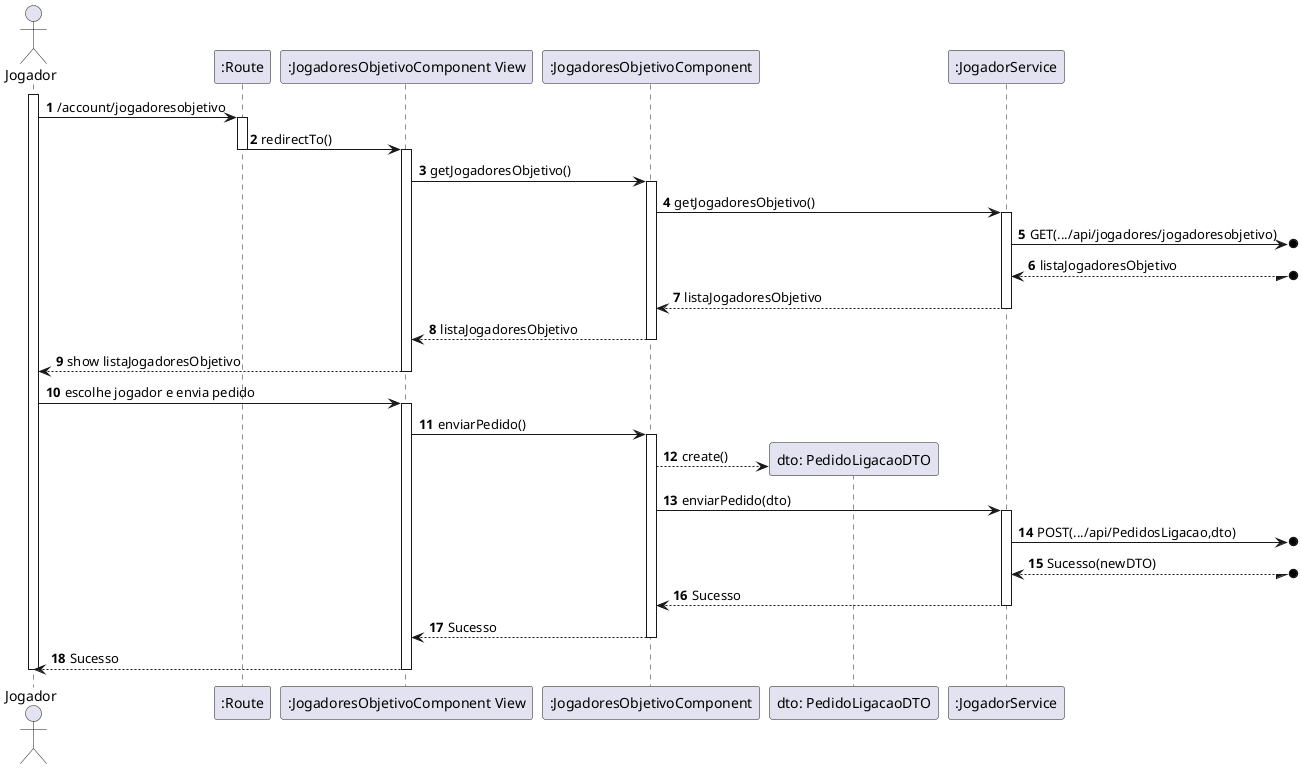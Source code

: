 ﻿@startuml
'https://plantuml.com/sequence-diagram

autonumber

actor "Jogador" as J

participant ":Route" as R
participant ":JogadoresObjetivoComponent View" as CV
participant ":JogadoresObjetivoComponent" as C
participant "dto: PedidoLigacaoDTO" as DTO
participant ":JogadorService" as SERV

activate J
    J->R : /account/jogadoresobjetivo
    activate R
        R->CV : redirectTo()
    deactivate R
    activate CV
        CV->C : getJogadoresObjetivo()
        activate C
            C->SERV : getJogadoresObjetivo()
                activate SERV
                    SERV->o] : GET(.../api/jogadores/jogadoresobjetivo)
                    SERV<--/o] : listaJogadoresObjetivo
                    SERV-->C : listaJogadoresObjetivo
                deactivate SERV
            C-->CV : listaJogadoresObjetivo
        deactivate C
        CV-->J : show listaJogadoresObjetivo
    deactivate CV
    J->CV : escolhe jogador e envia pedido
    activate CV
        CV->C : enviarPedido()
        activate C
            C-->DTO ** : create()
            C->SERV : enviarPedido(dto)
            activate SERV
                SERV->o] : POST(.../api/PedidosLigacao,dto)
                SERV<--/o] : Sucesso(newDTO)
                SERV-->C : Sucesso
            deactivate SERV
            C-->CV : Sucesso
        deactivate C
        CV-->J : Sucesso
    deactivate CV
deactivate J
            
        
   
        

@enduml